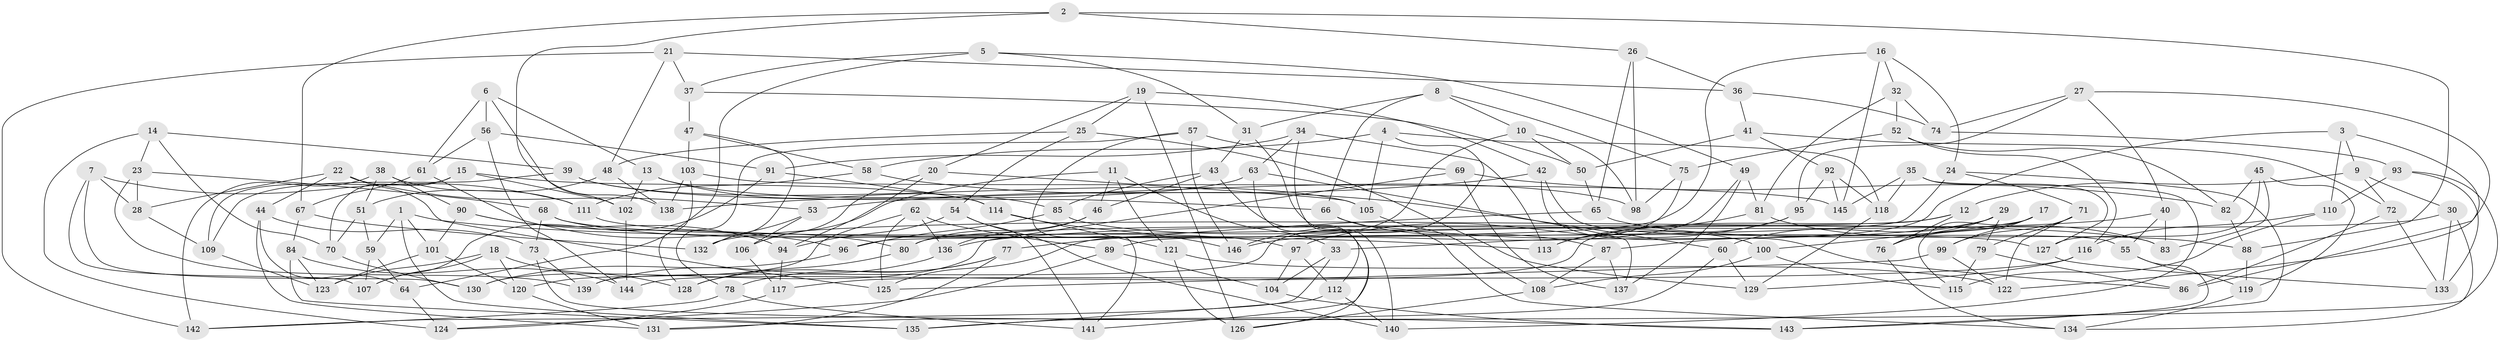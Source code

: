 // Generated by graph-tools (version 1.1) at 2025/03/03/09/25 03:03:00]
// undirected, 146 vertices, 292 edges
graph export_dot {
graph [start="1"]
  node [color=gray90,style=filled];
  1;
  2;
  3;
  4;
  5;
  6;
  7;
  8;
  9;
  10;
  11;
  12;
  13;
  14;
  15;
  16;
  17;
  18;
  19;
  20;
  21;
  22;
  23;
  24;
  25;
  26;
  27;
  28;
  29;
  30;
  31;
  32;
  33;
  34;
  35;
  36;
  37;
  38;
  39;
  40;
  41;
  42;
  43;
  44;
  45;
  46;
  47;
  48;
  49;
  50;
  51;
  52;
  53;
  54;
  55;
  56;
  57;
  58;
  59;
  60;
  61;
  62;
  63;
  64;
  65;
  66;
  67;
  68;
  69;
  70;
  71;
  72;
  73;
  74;
  75;
  76;
  77;
  78;
  79;
  80;
  81;
  82;
  83;
  84;
  85;
  86;
  87;
  88;
  89;
  90;
  91;
  92;
  93;
  94;
  95;
  96;
  97;
  98;
  99;
  100;
  101;
  102;
  103;
  104;
  105;
  106;
  107;
  108;
  109;
  110;
  111;
  112;
  113;
  114;
  115;
  116;
  117;
  118;
  119;
  120;
  121;
  122;
  123;
  124;
  125;
  126;
  127;
  128;
  129;
  130;
  131;
  132;
  133;
  134;
  135;
  136;
  137;
  138;
  139;
  140;
  141;
  142;
  143;
  144;
  145;
  146;
  1 -- 101;
  1 -- 135;
  1 -- 113;
  1 -- 59;
  2 -- 26;
  2 -- 88;
  2 -- 102;
  2 -- 67;
  3 -- 86;
  3 -- 87;
  3 -- 9;
  3 -- 110;
  4 -- 146;
  4 -- 118;
  4 -- 58;
  4 -- 105;
  5 -- 64;
  5 -- 49;
  5 -- 37;
  5 -- 31;
  6 -- 56;
  6 -- 13;
  6 -- 61;
  6 -- 138;
  7 -- 107;
  7 -- 28;
  7 -- 111;
  7 -- 130;
  8 -- 66;
  8 -- 10;
  8 -- 31;
  8 -- 75;
  9 -- 30;
  9 -- 12;
  9 -- 72;
  10 -- 50;
  10 -- 98;
  10 -- 125;
  11 -- 121;
  11 -- 33;
  11 -- 46;
  11 -- 106;
  12 -- 144;
  12 -- 80;
  12 -- 76;
  13 -- 98;
  13 -- 85;
  13 -- 102;
  14 -- 124;
  14 -- 70;
  14 -- 23;
  14 -- 39;
  15 -- 114;
  15 -- 102;
  15 -- 70;
  15 -- 109;
  16 -- 89;
  16 -- 32;
  16 -- 145;
  16 -- 24;
  17 -- 99;
  17 -- 100;
  17 -- 76;
  17 -- 115;
  18 -- 128;
  18 -- 123;
  18 -- 107;
  18 -- 120;
  19 -- 20;
  19 -- 42;
  19 -- 126;
  19 -- 25;
  20 -- 105;
  20 -- 106;
  20 -- 94;
  21 -- 36;
  21 -- 37;
  21 -- 48;
  21 -- 142;
  22 -- 53;
  22 -- 125;
  22 -- 44;
  22 -- 28;
  23 -- 28;
  23 -- 139;
  23 -- 68;
  24 -- 143;
  24 -- 96;
  24 -- 71;
  25 -- 48;
  25 -- 129;
  25 -- 54;
  26 -- 36;
  26 -- 98;
  26 -- 65;
  27 -- 95;
  27 -- 40;
  27 -- 122;
  27 -- 74;
  28 -- 109;
  29 -- 79;
  29 -- 60;
  29 -- 33;
  29 -- 76;
  30 -- 133;
  30 -- 132;
  30 -- 134;
  31 -- 43;
  31 -- 140;
  32 -- 81;
  32 -- 74;
  32 -- 52;
  33 -- 104;
  33 -- 142;
  34 -- 113;
  34 -- 112;
  34 -- 91;
  34 -- 63;
  35 -- 140;
  35 -- 145;
  35 -- 127;
  35 -- 118;
  36 -- 74;
  36 -- 41;
  37 -- 47;
  37 -- 50;
  38 -- 142;
  38 -- 51;
  38 -- 90;
  38 -- 111;
  39 -- 105;
  39 -- 109;
  39 -- 66;
  40 -- 136;
  40 -- 55;
  40 -- 83;
  41 -- 50;
  41 -- 92;
  41 -- 72;
  42 -- 86;
  42 -- 53;
  42 -- 55;
  43 -- 46;
  43 -- 85;
  43 -- 126;
  44 -- 131;
  44 -- 64;
  44 -- 73;
  45 -- 82;
  45 -- 127;
  45 -- 83;
  45 -- 119;
  46 -- 80;
  46 -- 136;
  47 -- 103;
  47 -- 58;
  47 -- 132;
  48 -- 51;
  48 -- 138;
  49 -- 146;
  49 -- 137;
  49 -- 81;
  50 -- 65;
  51 -- 59;
  51 -- 70;
  52 -- 116;
  52 -- 75;
  52 -- 82;
  53 -- 132;
  53 -- 106;
  54 -- 141;
  54 -- 94;
  54 -- 140;
  55 -- 143;
  55 -- 119;
  56 -- 144;
  56 -- 91;
  56 -- 61;
  57 -- 146;
  57 -- 78;
  57 -- 69;
  57 -- 141;
  58 -- 111;
  58 -- 60;
  59 -- 64;
  59 -- 107;
  60 -- 131;
  60 -- 129;
  61 -- 80;
  61 -- 67;
  62 -- 125;
  62 -- 120;
  62 -- 89;
  62 -- 136;
  63 -- 137;
  63 -- 141;
  63 -- 138;
  64 -- 124;
  65 -- 88;
  65 -- 77;
  66 -- 87;
  66 -- 134;
  67 -- 132;
  67 -- 84;
  68 -- 73;
  68 -- 83;
  68 -- 97;
  69 -- 82;
  69 -- 130;
  69 -- 137;
  70 -- 130;
  71 -- 79;
  71 -- 122;
  71 -- 99;
  72 -- 86;
  72 -- 133;
  73 -- 139;
  73 -- 143;
  74 -- 93;
  75 -- 139;
  75 -- 98;
  76 -- 134;
  77 -- 131;
  77 -- 128;
  77 -- 78;
  78 -- 141;
  78 -- 142;
  79 -- 115;
  79 -- 86;
  80 -- 128;
  81 -- 83;
  81 -- 113;
  82 -- 88;
  84 -- 123;
  84 -- 135;
  84 -- 144;
  85 -- 100;
  85 -- 96;
  87 -- 108;
  87 -- 137;
  88 -- 119;
  89 -- 104;
  89 -- 124;
  90 -- 94;
  90 -- 96;
  90 -- 101;
  91 -- 107;
  91 -- 114;
  92 -- 118;
  92 -- 145;
  92 -- 95;
  93 -- 110;
  93 -- 133;
  93 -- 135;
  94 -- 117;
  95 -- 113;
  95 -- 97;
  96 -- 130;
  97 -- 104;
  97 -- 112;
  99 -- 125;
  99 -- 122;
  100 -- 108;
  100 -- 115;
  101 -- 123;
  101 -- 120;
  102 -- 144;
  103 -- 128;
  103 -- 138;
  103 -- 145;
  104 -- 143;
  105 -- 108;
  106 -- 117;
  108 -- 126;
  109 -- 123;
  110 -- 115;
  110 -- 116;
  111 -- 127;
  112 -- 140;
  112 -- 135;
  114 -- 146;
  114 -- 121;
  116 -- 129;
  116 -- 117;
  117 -- 124;
  118 -- 129;
  119 -- 134;
  120 -- 131;
  121 -- 126;
  121 -- 122;
  127 -- 133;
  136 -- 139;
}

